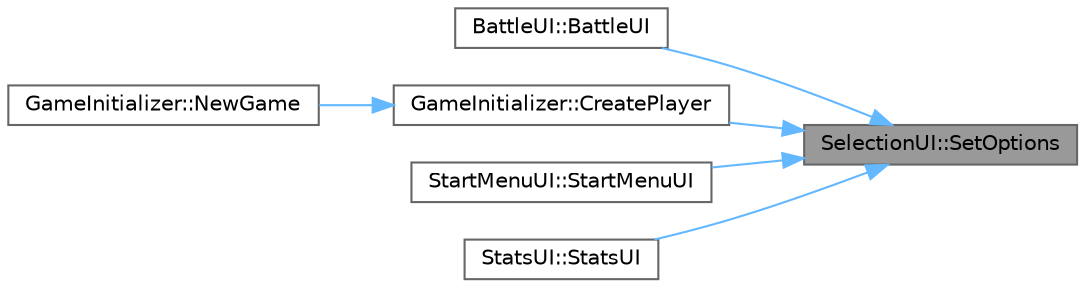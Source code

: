 digraph "SelectionUI::SetOptions"
{
 // LATEX_PDF_SIZE
  bgcolor="transparent";
  edge [fontname=Helvetica,fontsize=10,labelfontname=Helvetica,labelfontsize=10];
  node [fontname=Helvetica,fontsize=10,shape=box,height=0.2,width=0.4];
  rankdir="RL";
  Node1 [id="Node000001",label="SelectionUI::SetOptions",height=0.2,width=0.4,color="gray40", fillcolor="grey60", style="filled", fontcolor="black",tooltip="Sets the options available for selection."];
  Node1 -> Node2 [id="edge1_Node000001_Node000002",dir="back",color="steelblue1",style="solid",tooltip=" "];
  Node2 [id="Node000002",label="BattleUI::BattleUI",height=0.2,width=0.4,color="grey40", fillcolor="white", style="filled",URL="$class_battle_u_i.html#a90cfe3ba6f62a137da0368b29bbb8732",tooltip="Constructs a BattleUI object with the specified Monster."];
  Node1 -> Node3 [id="edge2_Node000001_Node000003",dir="back",color="steelblue1",style="solid",tooltip=" "];
  Node3 [id="Node000003",label="GameInitializer::CreatePlayer",height=0.2,width=0.4,color="grey40", fillcolor="white", style="filled",URL="$class_game_initializer.html#a4a0f41e68a305e7d9f623c3a9e7825f1",tooltip="Creates a new player."];
  Node3 -> Node4 [id="edge3_Node000003_Node000004",dir="back",color="steelblue1",style="solid",tooltip=" "];
  Node4 [id="Node000004",label="GameInitializer::NewGame",height=0.2,width=0.4,color="grey40", fillcolor="white", style="filled",URL="$class_game_initializer.html#ae604744fcd25ff4e95f332f29c1b60d5",tooltip="Starts a new game."];
  Node1 -> Node5 [id="edge4_Node000001_Node000005",dir="back",color="steelblue1",style="solid",tooltip=" "];
  Node5 [id="Node000005",label="StartMenuUI::StartMenuUI",height=0.2,width=0.4,color="grey40", fillcolor="white", style="filled",URL="$class_start_menu_u_i.html#ac0c3b46dac321b466f9ffb1b426bee6a",tooltip="Default constructor for StartMenuUI."];
  Node1 -> Node6 [id="edge5_Node000001_Node000006",dir="back",color="steelblue1",style="solid",tooltip=" "];
  Node6 [id="Node000006",label="StatsUI::StatsUI",height=0.2,width=0.4,color="grey40", fillcolor="white", style="filled",URL="$class_stats_u_i.html#a8a6c8523b8a23571981006d27829564a",tooltip=" "];
}

